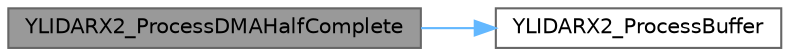 digraph "YLIDARX2_ProcessDMAHalfComplete"
{
 // LATEX_PDF_SIZE
  bgcolor="transparent";
  edge [fontname=Helvetica,fontsize=10,labelfontname=Helvetica,labelfontsize=10];
  node [fontname=Helvetica,fontsize=10,shape=box,height=0.2,width=0.4];
  rankdir="LR";
  Node1 [id="Node000001",label="YLIDARX2_ProcessDMAHalfComplete",height=0.2,width=0.4,color="gray40", fillcolor="grey60", style="filled", fontcolor="black",tooltip="Process the first half of the DMA buffer."];
  Node1 -> Node2 [id="edge1_Node000001_Node000002",color="steelblue1",style="solid",tooltip=" "];
  Node2 [id="Node000002",label="YLIDARX2_ProcessBuffer",height=0.2,width=0.4,color="grey40", fillcolor="white", style="filled",URL="$driver__YLIDARX2_8c.html#a80962194ceb6d474ed1dbb0db25032f2",tooltip="Process a portion of the DMA buffer."];
}
